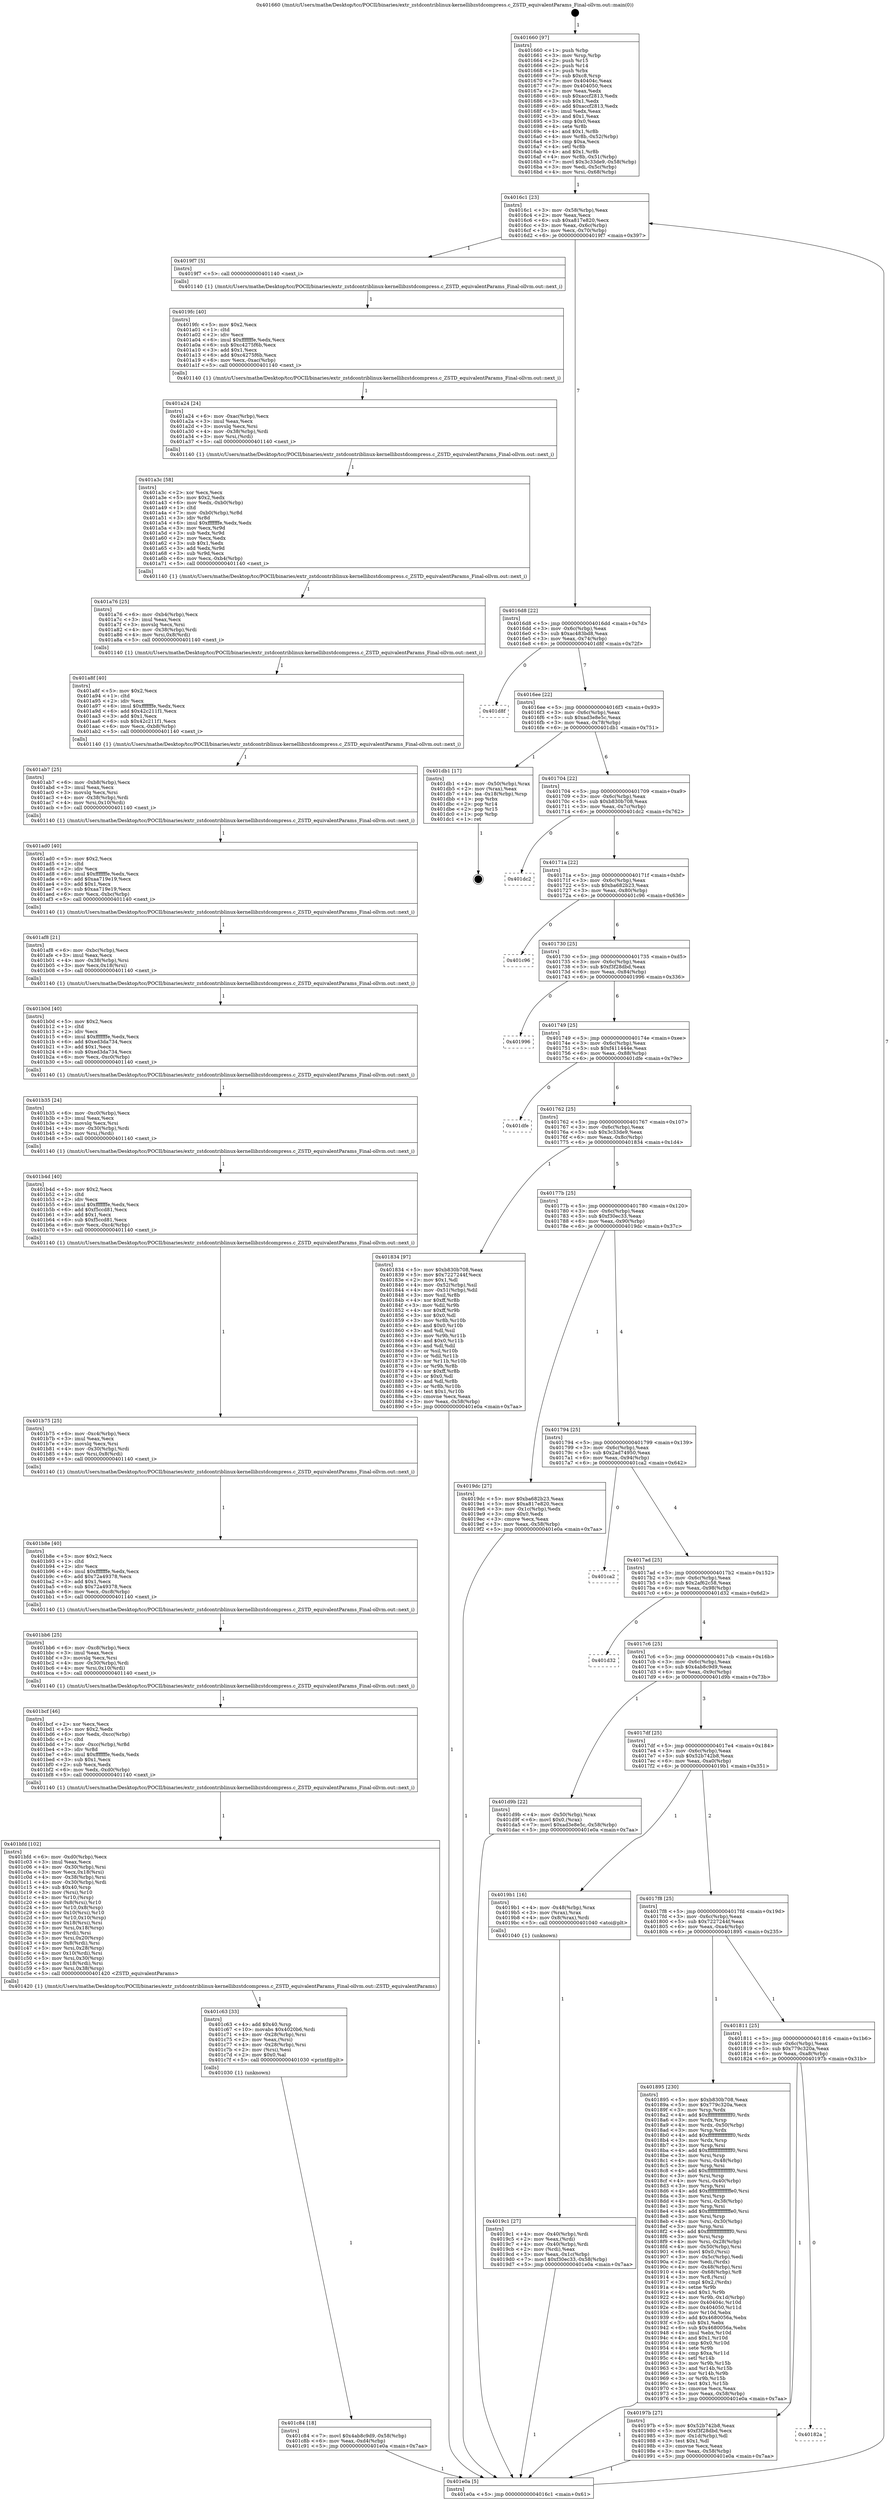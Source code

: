 digraph "0x401660" {
  label = "0x401660 (/mnt/c/Users/mathe/Desktop/tcc/POCII/binaries/extr_zstdcontriblinux-kernellibzstdcompress.c_ZSTD_equivalentParams_Final-ollvm.out::main(0))"
  labelloc = "t"
  node[shape=record]

  Entry [label="",width=0.3,height=0.3,shape=circle,fillcolor=black,style=filled]
  "0x4016c1" [label="{
     0x4016c1 [23]\l
     | [instrs]\l
     &nbsp;&nbsp;0x4016c1 \<+3\>: mov -0x58(%rbp),%eax\l
     &nbsp;&nbsp;0x4016c4 \<+2\>: mov %eax,%ecx\l
     &nbsp;&nbsp;0x4016c6 \<+6\>: sub $0xa817e820,%ecx\l
     &nbsp;&nbsp;0x4016cc \<+3\>: mov %eax,-0x6c(%rbp)\l
     &nbsp;&nbsp;0x4016cf \<+3\>: mov %ecx,-0x70(%rbp)\l
     &nbsp;&nbsp;0x4016d2 \<+6\>: je 00000000004019f7 \<main+0x397\>\l
  }"]
  "0x4019f7" [label="{
     0x4019f7 [5]\l
     | [instrs]\l
     &nbsp;&nbsp;0x4019f7 \<+5\>: call 0000000000401140 \<next_i\>\l
     | [calls]\l
     &nbsp;&nbsp;0x401140 \{1\} (/mnt/c/Users/mathe/Desktop/tcc/POCII/binaries/extr_zstdcontriblinux-kernellibzstdcompress.c_ZSTD_equivalentParams_Final-ollvm.out::next_i)\l
  }"]
  "0x4016d8" [label="{
     0x4016d8 [22]\l
     | [instrs]\l
     &nbsp;&nbsp;0x4016d8 \<+5\>: jmp 00000000004016dd \<main+0x7d\>\l
     &nbsp;&nbsp;0x4016dd \<+3\>: mov -0x6c(%rbp),%eax\l
     &nbsp;&nbsp;0x4016e0 \<+5\>: sub $0xac483bd8,%eax\l
     &nbsp;&nbsp;0x4016e5 \<+3\>: mov %eax,-0x74(%rbp)\l
     &nbsp;&nbsp;0x4016e8 \<+6\>: je 0000000000401d8f \<main+0x72f\>\l
  }"]
  Exit [label="",width=0.3,height=0.3,shape=circle,fillcolor=black,style=filled,peripheries=2]
  "0x401d8f" [label="{
     0x401d8f\l
  }", style=dashed]
  "0x4016ee" [label="{
     0x4016ee [22]\l
     | [instrs]\l
     &nbsp;&nbsp;0x4016ee \<+5\>: jmp 00000000004016f3 \<main+0x93\>\l
     &nbsp;&nbsp;0x4016f3 \<+3\>: mov -0x6c(%rbp),%eax\l
     &nbsp;&nbsp;0x4016f6 \<+5\>: sub $0xad3e8e5c,%eax\l
     &nbsp;&nbsp;0x4016fb \<+3\>: mov %eax,-0x78(%rbp)\l
     &nbsp;&nbsp;0x4016fe \<+6\>: je 0000000000401db1 \<main+0x751\>\l
  }"]
  "0x401c84" [label="{
     0x401c84 [18]\l
     | [instrs]\l
     &nbsp;&nbsp;0x401c84 \<+7\>: movl $0x4ab8c9d9,-0x58(%rbp)\l
     &nbsp;&nbsp;0x401c8b \<+6\>: mov %eax,-0xd4(%rbp)\l
     &nbsp;&nbsp;0x401c91 \<+5\>: jmp 0000000000401e0a \<main+0x7aa\>\l
  }"]
  "0x401db1" [label="{
     0x401db1 [17]\l
     | [instrs]\l
     &nbsp;&nbsp;0x401db1 \<+4\>: mov -0x50(%rbp),%rax\l
     &nbsp;&nbsp;0x401db5 \<+2\>: mov (%rax),%eax\l
     &nbsp;&nbsp;0x401db7 \<+4\>: lea -0x18(%rbp),%rsp\l
     &nbsp;&nbsp;0x401dbb \<+1\>: pop %rbx\l
     &nbsp;&nbsp;0x401dbc \<+2\>: pop %r14\l
     &nbsp;&nbsp;0x401dbe \<+2\>: pop %r15\l
     &nbsp;&nbsp;0x401dc0 \<+1\>: pop %rbp\l
     &nbsp;&nbsp;0x401dc1 \<+1\>: ret\l
  }"]
  "0x401704" [label="{
     0x401704 [22]\l
     | [instrs]\l
     &nbsp;&nbsp;0x401704 \<+5\>: jmp 0000000000401709 \<main+0xa9\>\l
     &nbsp;&nbsp;0x401709 \<+3\>: mov -0x6c(%rbp),%eax\l
     &nbsp;&nbsp;0x40170c \<+5\>: sub $0xb830b708,%eax\l
     &nbsp;&nbsp;0x401711 \<+3\>: mov %eax,-0x7c(%rbp)\l
     &nbsp;&nbsp;0x401714 \<+6\>: je 0000000000401dc2 \<main+0x762\>\l
  }"]
  "0x401c63" [label="{
     0x401c63 [33]\l
     | [instrs]\l
     &nbsp;&nbsp;0x401c63 \<+4\>: add $0x40,%rsp\l
     &nbsp;&nbsp;0x401c67 \<+10\>: movabs $0x4020b6,%rdi\l
     &nbsp;&nbsp;0x401c71 \<+4\>: mov -0x28(%rbp),%rsi\l
     &nbsp;&nbsp;0x401c75 \<+2\>: mov %eax,(%rsi)\l
     &nbsp;&nbsp;0x401c77 \<+4\>: mov -0x28(%rbp),%rsi\l
     &nbsp;&nbsp;0x401c7b \<+2\>: mov (%rsi),%esi\l
     &nbsp;&nbsp;0x401c7d \<+2\>: mov $0x0,%al\l
     &nbsp;&nbsp;0x401c7f \<+5\>: call 0000000000401030 \<printf@plt\>\l
     | [calls]\l
     &nbsp;&nbsp;0x401030 \{1\} (unknown)\l
  }"]
  "0x401dc2" [label="{
     0x401dc2\l
  }", style=dashed]
  "0x40171a" [label="{
     0x40171a [22]\l
     | [instrs]\l
     &nbsp;&nbsp;0x40171a \<+5\>: jmp 000000000040171f \<main+0xbf\>\l
     &nbsp;&nbsp;0x40171f \<+3\>: mov -0x6c(%rbp),%eax\l
     &nbsp;&nbsp;0x401722 \<+5\>: sub $0xba682b23,%eax\l
     &nbsp;&nbsp;0x401727 \<+3\>: mov %eax,-0x80(%rbp)\l
     &nbsp;&nbsp;0x40172a \<+6\>: je 0000000000401c96 \<main+0x636\>\l
  }"]
  "0x401bfd" [label="{
     0x401bfd [102]\l
     | [instrs]\l
     &nbsp;&nbsp;0x401bfd \<+6\>: mov -0xd0(%rbp),%ecx\l
     &nbsp;&nbsp;0x401c03 \<+3\>: imul %eax,%ecx\l
     &nbsp;&nbsp;0x401c06 \<+4\>: mov -0x30(%rbp),%rsi\l
     &nbsp;&nbsp;0x401c0a \<+3\>: mov %ecx,0x18(%rsi)\l
     &nbsp;&nbsp;0x401c0d \<+4\>: mov -0x38(%rbp),%rsi\l
     &nbsp;&nbsp;0x401c11 \<+4\>: mov -0x30(%rbp),%rdi\l
     &nbsp;&nbsp;0x401c15 \<+4\>: sub $0x40,%rsp\l
     &nbsp;&nbsp;0x401c19 \<+3\>: mov (%rsi),%r10\l
     &nbsp;&nbsp;0x401c1c \<+4\>: mov %r10,(%rsp)\l
     &nbsp;&nbsp;0x401c20 \<+4\>: mov 0x8(%rsi),%r10\l
     &nbsp;&nbsp;0x401c24 \<+5\>: mov %r10,0x8(%rsp)\l
     &nbsp;&nbsp;0x401c29 \<+4\>: mov 0x10(%rsi),%r10\l
     &nbsp;&nbsp;0x401c2d \<+5\>: mov %r10,0x10(%rsp)\l
     &nbsp;&nbsp;0x401c32 \<+4\>: mov 0x18(%rsi),%rsi\l
     &nbsp;&nbsp;0x401c36 \<+5\>: mov %rsi,0x18(%rsp)\l
     &nbsp;&nbsp;0x401c3b \<+3\>: mov (%rdi),%rsi\l
     &nbsp;&nbsp;0x401c3e \<+5\>: mov %rsi,0x20(%rsp)\l
     &nbsp;&nbsp;0x401c43 \<+4\>: mov 0x8(%rdi),%rsi\l
     &nbsp;&nbsp;0x401c47 \<+5\>: mov %rsi,0x28(%rsp)\l
     &nbsp;&nbsp;0x401c4c \<+4\>: mov 0x10(%rdi),%rsi\l
     &nbsp;&nbsp;0x401c50 \<+5\>: mov %rsi,0x30(%rsp)\l
     &nbsp;&nbsp;0x401c55 \<+4\>: mov 0x18(%rdi),%rsi\l
     &nbsp;&nbsp;0x401c59 \<+5\>: mov %rsi,0x38(%rsp)\l
     &nbsp;&nbsp;0x401c5e \<+5\>: call 0000000000401420 \<ZSTD_equivalentParams\>\l
     | [calls]\l
     &nbsp;&nbsp;0x401420 \{1\} (/mnt/c/Users/mathe/Desktop/tcc/POCII/binaries/extr_zstdcontriblinux-kernellibzstdcompress.c_ZSTD_equivalentParams_Final-ollvm.out::ZSTD_equivalentParams)\l
  }"]
  "0x401c96" [label="{
     0x401c96\l
  }", style=dashed]
  "0x401730" [label="{
     0x401730 [25]\l
     | [instrs]\l
     &nbsp;&nbsp;0x401730 \<+5\>: jmp 0000000000401735 \<main+0xd5\>\l
     &nbsp;&nbsp;0x401735 \<+3\>: mov -0x6c(%rbp),%eax\l
     &nbsp;&nbsp;0x401738 \<+5\>: sub $0xf3f28dbd,%eax\l
     &nbsp;&nbsp;0x40173d \<+6\>: mov %eax,-0x84(%rbp)\l
     &nbsp;&nbsp;0x401743 \<+6\>: je 0000000000401996 \<main+0x336\>\l
  }"]
  "0x401bcf" [label="{
     0x401bcf [46]\l
     | [instrs]\l
     &nbsp;&nbsp;0x401bcf \<+2\>: xor %ecx,%ecx\l
     &nbsp;&nbsp;0x401bd1 \<+5\>: mov $0x2,%edx\l
     &nbsp;&nbsp;0x401bd6 \<+6\>: mov %edx,-0xcc(%rbp)\l
     &nbsp;&nbsp;0x401bdc \<+1\>: cltd\l
     &nbsp;&nbsp;0x401bdd \<+7\>: mov -0xcc(%rbp),%r8d\l
     &nbsp;&nbsp;0x401be4 \<+3\>: idiv %r8d\l
     &nbsp;&nbsp;0x401be7 \<+6\>: imul $0xfffffffe,%edx,%edx\l
     &nbsp;&nbsp;0x401bed \<+3\>: sub $0x1,%ecx\l
     &nbsp;&nbsp;0x401bf0 \<+2\>: sub %ecx,%edx\l
     &nbsp;&nbsp;0x401bf2 \<+6\>: mov %edx,-0xd0(%rbp)\l
     &nbsp;&nbsp;0x401bf8 \<+5\>: call 0000000000401140 \<next_i\>\l
     | [calls]\l
     &nbsp;&nbsp;0x401140 \{1\} (/mnt/c/Users/mathe/Desktop/tcc/POCII/binaries/extr_zstdcontriblinux-kernellibzstdcompress.c_ZSTD_equivalentParams_Final-ollvm.out::next_i)\l
  }"]
  "0x401996" [label="{
     0x401996\l
  }", style=dashed]
  "0x401749" [label="{
     0x401749 [25]\l
     | [instrs]\l
     &nbsp;&nbsp;0x401749 \<+5\>: jmp 000000000040174e \<main+0xee\>\l
     &nbsp;&nbsp;0x40174e \<+3\>: mov -0x6c(%rbp),%eax\l
     &nbsp;&nbsp;0x401751 \<+5\>: sub $0xf411444e,%eax\l
     &nbsp;&nbsp;0x401756 \<+6\>: mov %eax,-0x88(%rbp)\l
     &nbsp;&nbsp;0x40175c \<+6\>: je 0000000000401dfe \<main+0x79e\>\l
  }"]
  "0x401bb6" [label="{
     0x401bb6 [25]\l
     | [instrs]\l
     &nbsp;&nbsp;0x401bb6 \<+6\>: mov -0xc8(%rbp),%ecx\l
     &nbsp;&nbsp;0x401bbc \<+3\>: imul %eax,%ecx\l
     &nbsp;&nbsp;0x401bbf \<+3\>: movslq %ecx,%rsi\l
     &nbsp;&nbsp;0x401bc2 \<+4\>: mov -0x30(%rbp),%rdi\l
     &nbsp;&nbsp;0x401bc6 \<+4\>: mov %rsi,0x10(%rdi)\l
     &nbsp;&nbsp;0x401bca \<+5\>: call 0000000000401140 \<next_i\>\l
     | [calls]\l
     &nbsp;&nbsp;0x401140 \{1\} (/mnt/c/Users/mathe/Desktop/tcc/POCII/binaries/extr_zstdcontriblinux-kernellibzstdcompress.c_ZSTD_equivalentParams_Final-ollvm.out::next_i)\l
  }"]
  "0x401dfe" [label="{
     0x401dfe\l
  }", style=dashed]
  "0x401762" [label="{
     0x401762 [25]\l
     | [instrs]\l
     &nbsp;&nbsp;0x401762 \<+5\>: jmp 0000000000401767 \<main+0x107\>\l
     &nbsp;&nbsp;0x401767 \<+3\>: mov -0x6c(%rbp),%eax\l
     &nbsp;&nbsp;0x40176a \<+5\>: sub $0x3c33de9,%eax\l
     &nbsp;&nbsp;0x40176f \<+6\>: mov %eax,-0x8c(%rbp)\l
     &nbsp;&nbsp;0x401775 \<+6\>: je 0000000000401834 \<main+0x1d4\>\l
  }"]
  "0x401b8e" [label="{
     0x401b8e [40]\l
     | [instrs]\l
     &nbsp;&nbsp;0x401b8e \<+5\>: mov $0x2,%ecx\l
     &nbsp;&nbsp;0x401b93 \<+1\>: cltd\l
     &nbsp;&nbsp;0x401b94 \<+2\>: idiv %ecx\l
     &nbsp;&nbsp;0x401b96 \<+6\>: imul $0xfffffffe,%edx,%ecx\l
     &nbsp;&nbsp;0x401b9c \<+6\>: add $0x72a49378,%ecx\l
     &nbsp;&nbsp;0x401ba2 \<+3\>: add $0x1,%ecx\l
     &nbsp;&nbsp;0x401ba5 \<+6\>: sub $0x72a49378,%ecx\l
     &nbsp;&nbsp;0x401bab \<+6\>: mov %ecx,-0xc8(%rbp)\l
     &nbsp;&nbsp;0x401bb1 \<+5\>: call 0000000000401140 \<next_i\>\l
     | [calls]\l
     &nbsp;&nbsp;0x401140 \{1\} (/mnt/c/Users/mathe/Desktop/tcc/POCII/binaries/extr_zstdcontriblinux-kernellibzstdcompress.c_ZSTD_equivalentParams_Final-ollvm.out::next_i)\l
  }"]
  "0x401834" [label="{
     0x401834 [97]\l
     | [instrs]\l
     &nbsp;&nbsp;0x401834 \<+5\>: mov $0xb830b708,%eax\l
     &nbsp;&nbsp;0x401839 \<+5\>: mov $0x7227244f,%ecx\l
     &nbsp;&nbsp;0x40183e \<+2\>: mov $0x1,%dl\l
     &nbsp;&nbsp;0x401840 \<+4\>: mov -0x52(%rbp),%sil\l
     &nbsp;&nbsp;0x401844 \<+4\>: mov -0x51(%rbp),%dil\l
     &nbsp;&nbsp;0x401848 \<+3\>: mov %sil,%r8b\l
     &nbsp;&nbsp;0x40184b \<+4\>: xor $0xff,%r8b\l
     &nbsp;&nbsp;0x40184f \<+3\>: mov %dil,%r9b\l
     &nbsp;&nbsp;0x401852 \<+4\>: xor $0xff,%r9b\l
     &nbsp;&nbsp;0x401856 \<+3\>: xor $0x0,%dl\l
     &nbsp;&nbsp;0x401859 \<+3\>: mov %r8b,%r10b\l
     &nbsp;&nbsp;0x40185c \<+4\>: and $0x0,%r10b\l
     &nbsp;&nbsp;0x401860 \<+3\>: and %dl,%sil\l
     &nbsp;&nbsp;0x401863 \<+3\>: mov %r9b,%r11b\l
     &nbsp;&nbsp;0x401866 \<+4\>: and $0x0,%r11b\l
     &nbsp;&nbsp;0x40186a \<+3\>: and %dl,%dil\l
     &nbsp;&nbsp;0x40186d \<+3\>: or %sil,%r10b\l
     &nbsp;&nbsp;0x401870 \<+3\>: or %dil,%r11b\l
     &nbsp;&nbsp;0x401873 \<+3\>: xor %r11b,%r10b\l
     &nbsp;&nbsp;0x401876 \<+3\>: or %r9b,%r8b\l
     &nbsp;&nbsp;0x401879 \<+4\>: xor $0xff,%r8b\l
     &nbsp;&nbsp;0x40187d \<+3\>: or $0x0,%dl\l
     &nbsp;&nbsp;0x401880 \<+3\>: and %dl,%r8b\l
     &nbsp;&nbsp;0x401883 \<+3\>: or %r8b,%r10b\l
     &nbsp;&nbsp;0x401886 \<+4\>: test $0x1,%r10b\l
     &nbsp;&nbsp;0x40188a \<+3\>: cmovne %ecx,%eax\l
     &nbsp;&nbsp;0x40188d \<+3\>: mov %eax,-0x58(%rbp)\l
     &nbsp;&nbsp;0x401890 \<+5\>: jmp 0000000000401e0a \<main+0x7aa\>\l
  }"]
  "0x40177b" [label="{
     0x40177b [25]\l
     | [instrs]\l
     &nbsp;&nbsp;0x40177b \<+5\>: jmp 0000000000401780 \<main+0x120\>\l
     &nbsp;&nbsp;0x401780 \<+3\>: mov -0x6c(%rbp),%eax\l
     &nbsp;&nbsp;0x401783 \<+5\>: sub $0xf30ec33,%eax\l
     &nbsp;&nbsp;0x401788 \<+6\>: mov %eax,-0x90(%rbp)\l
     &nbsp;&nbsp;0x40178e \<+6\>: je 00000000004019dc \<main+0x37c\>\l
  }"]
  "0x401e0a" [label="{
     0x401e0a [5]\l
     | [instrs]\l
     &nbsp;&nbsp;0x401e0a \<+5\>: jmp 00000000004016c1 \<main+0x61\>\l
  }"]
  "0x401660" [label="{
     0x401660 [97]\l
     | [instrs]\l
     &nbsp;&nbsp;0x401660 \<+1\>: push %rbp\l
     &nbsp;&nbsp;0x401661 \<+3\>: mov %rsp,%rbp\l
     &nbsp;&nbsp;0x401664 \<+2\>: push %r15\l
     &nbsp;&nbsp;0x401666 \<+2\>: push %r14\l
     &nbsp;&nbsp;0x401668 \<+1\>: push %rbx\l
     &nbsp;&nbsp;0x401669 \<+7\>: sub $0xc8,%rsp\l
     &nbsp;&nbsp;0x401670 \<+7\>: mov 0x40404c,%eax\l
     &nbsp;&nbsp;0x401677 \<+7\>: mov 0x404050,%ecx\l
     &nbsp;&nbsp;0x40167e \<+2\>: mov %eax,%edx\l
     &nbsp;&nbsp;0x401680 \<+6\>: sub $0xaccf2813,%edx\l
     &nbsp;&nbsp;0x401686 \<+3\>: sub $0x1,%edx\l
     &nbsp;&nbsp;0x401689 \<+6\>: add $0xaccf2813,%edx\l
     &nbsp;&nbsp;0x40168f \<+3\>: imul %edx,%eax\l
     &nbsp;&nbsp;0x401692 \<+3\>: and $0x1,%eax\l
     &nbsp;&nbsp;0x401695 \<+3\>: cmp $0x0,%eax\l
     &nbsp;&nbsp;0x401698 \<+4\>: sete %r8b\l
     &nbsp;&nbsp;0x40169c \<+4\>: and $0x1,%r8b\l
     &nbsp;&nbsp;0x4016a0 \<+4\>: mov %r8b,-0x52(%rbp)\l
     &nbsp;&nbsp;0x4016a4 \<+3\>: cmp $0xa,%ecx\l
     &nbsp;&nbsp;0x4016a7 \<+4\>: setl %r8b\l
     &nbsp;&nbsp;0x4016ab \<+4\>: and $0x1,%r8b\l
     &nbsp;&nbsp;0x4016af \<+4\>: mov %r8b,-0x51(%rbp)\l
     &nbsp;&nbsp;0x4016b3 \<+7\>: movl $0x3c33de9,-0x58(%rbp)\l
     &nbsp;&nbsp;0x4016ba \<+3\>: mov %edi,-0x5c(%rbp)\l
     &nbsp;&nbsp;0x4016bd \<+4\>: mov %rsi,-0x68(%rbp)\l
  }"]
  "0x401b75" [label="{
     0x401b75 [25]\l
     | [instrs]\l
     &nbsp;&nbsp;0x401b75 \<+6\>: mov -0xc4(%rbp),%ecx\l
     &nbsp;&nbsp;0x401b7b \<+3\>: imul %eax,%ecx\l
     &nbsp;&nbsp;0x401b7e \<+3\>: movslq %ecx,%rsi\l
     &nbsp;&nbsp;0x401b81 \<+4\>: mov -0x30(%rbp),%rdi\l
     &nbsp;&nbsp;0x401b85 \<+4\>: mov %rsi,0x8(%rdi)\l
     &nbsp;&nbsp;0x401b89 \<+5\>: call 0000000000401140 \<next_i\>\l
     | [calls]\l
     &nbsp;&nbsp;0x401140 \{1\} (/mnt/c/Users/mathe/Desktop/tcc/POCII/binaries/extr_zstdcontriblinux-kernellibzstdcompress.c_ZSTD_equivalentParams_Final-ollvm.out::next_i)\l
  }"]
  "0x4019dc" [label="{
     0x4019dc [27]\l
     | [instrs]\l
     &nbsp;&nbsp;0x4019dc \<+5\>: mov $0xba682b23,%eax\l
     &nbsp;&nbsp;0x4019e1 \<+5\>: mov $0xa817e820,%ecx\l
     &nbsp;&nbsp;0x4019e6 \<+3\>: mov -0x1c(%rbp),%edx\l
     &nbsp;&nbsp;0x4019e9 \<+3\>: cmp $0x0,%edx\l
     &nbsp;&nbsp;0x4019ec \<+3\>: cmove %ecx,%eax\l
     &nbsp;&nbsp;0x4019ef \<+3\>: mov %eax,-0x58(%rbp)\l
     &nbsp;&nbsp;0x4019f2 \<+5\>: jmp 0000000000401e0a \<main+0x7aa\>\l
  }"]
  "0x401794" [label="{
     0x401794 [25]\l
     | [instrs]\l
     &nbsp;&nbsp;0x401794 \<+5\>: jmp 0000000000401799 \<main+0x139\>\l
     &nbsp;&nbsp;0x401799 \<+3\>: mov -0x6c(%rbp),%eax\l
     &nbsp;&nbsp;0x40179c \<+5\>: sub $0x2ad74950,%eax\l
     &nbsp;&nbsp;0x4017a1 \<+6\>: mov %eax,-0x94(%rbp)\l
     &nbsp;&nbsp;0x4017a7 \<+6\>: je 0000000000401ca2 \<main+0x642\>\l
  }"]
  "0x401b4d" [label="{
     0x401b4d [40]\l
     | [instrs]\l
     &nbsp;&nbsp;0x401b4d \<+5\>: mov $0x2,%ecx\l
     &nbsp;&nbsp;0x401b52 \<+1\>: cltd\l
     &nbsp;&nbsp;0x401b53 \<+2\>: idiv %ecx\l
     &nbsp;&nbsp;0x401b55 \<+6\>: imul $0xfffffffe,%edx,%ecx\l
     &nbsp;&nbsp;0x401b5b \<+6\>: add $0xf5ccd81,%ecx\l
     &nbsp;&nbsp;0x401b61 \<+3\>: add $0x1,%ecx\l
     &nbsp;&nbsp;0x401b64 \<+6\>: sub $0xf5ccd81,%ecx\l
     &nbsp;&nbsp;0x401b6a \<+6\>: mov %ecx,-0xc4(%rbp)\l
     &nbsp;&nbsp;0x401b70 \<+5\>: call 0000000000401140 \<next_i\>\l
     | [calls]\l
     &nbsp;&nbsp;0x401140 \{1\} (/mnt/c/Users/mathe/Desktop/tcc/POCII/binaries/extr_zstdcontriblinux-kernellibzstdcompress.c_ZSTD_equivalentParams_Final-ollvm.out::next_i)\l
  }"]
  "0x401ca2" [label="{
     0x401ca2\l
  }", style=dashed]
  "0x4017ad" [label="{
     0x4017ad [25]\l
     | [instrs]\l
     &nbsp;&nbsp;0x4017ad \<+5\>: jmp 00000000004017b2 \<main+0x152\>\l
     &nbsp;&nbsp;0x4017b2 \<+3\>: mov -0x6c(%rbp),%eax\l
     &nbsp;&nbsp;0x4017b5 \<+5\>: sub $0x2af62c58,%eax\l
     &nbsp;&nbsp;0x4017ba \<+6\>: mov %eax,-0x98(%rbp)\l
     &nbsp;&nbsp;0x4017c0 \<+6\>: je 0000000000401d32 \<main+0x6d2\>\l
  }"]
  "0x401b35" [label="{
     0x401b35 [24]\l
     | [instrs]\l
     &nbsp;&nbsp;0x401b35 \<+6\>: mov -0xc0(%rbp),%ecx\l
     &nbsp;&nbsp;0x401b3b \<+3\>: imul %eax,%ecx\l
     &nbsp;&nbsp;0x401b3e \<+3\>: movslq %ecx,%rsi\l
     &nbsp;&nbsp;0x401b41 \<+4\>: mov -0x30(%rbp),%rdi\l
     &nbsp;&nbsp;0x401b45 \<+3\>: mov %rsi,(%rdi)\l
     &nbsp;&nbsp;0x401b48 \<+5\>: call 0000000000401140 \<next_i\>\l
     | [calls]\l
     &nbsp;&nbsp;0x401140 \{1\} (/mnt/c/Users/mathe/Desktop/tcc/POCII/binaries/extr_zstdcontriblinux-kernellibzstdcompress.c_ZSTD_equivalentParams_Final-ollvm.out::next_i)\l
  }"]
  "0x401d32" [label="{
     0x401d32\l
  }", style=dashed]
  "0x4017c6" [label="{
     0x4017c6 [25]\l
     | [instrs]\l
     &nbsp;&nbsp;0x4017c6 \<+5\>: jmp 00000000004017cb \<main+0x16b\>\l
     &nbsp;&nbsp;0x4017cb \<+3\>: mov -0x6c(%rbp),%eax\l
     &nbsp;&nbsp;0x4017ce \<+5\>: sub $0x4ab8c9d9,%eax\l
     &nbsp;&nbsp;0x4017d3 \<+6\>: mov %eax,-0x9c(%rbp)\l
     &nbsp;&nbsp;0x4017d9 \<+6\>: je 0000000000401d9b \<main+0x73b\>\l
  }"]
  "0x401b0d" [label="{
     0x401b0d [40]\l
     | [instrs]\l
     &nbsp;&nbsp;0x401b0d \<+5\>: mov $0x2,%ecx\l
     &nbsp;&nbsp;0x401b12 \<+1\>: cltd\l
     &nbsp;&nbsp;0x401b13 \<+2\>: idiv %ecx\l
     &nbsp;&nbsp;0x401b15 \<+6\>: imul $0xfffffffe,%edx,%ecx\l
     &nbsp;&nbsp;0x401b1b \<+6\>: add $0xed3da734,%ecx\l
     &nbsp;&nbsp;0x401b21 \<+3\>: add $0x1,%ecx\l
     &nbsp;&nbsp;0x401b24 \<+6\>: sub $0xed3da734,%ecx\l
     &nbsp;&nbsp;0x401b2a \<+6\>: mov %ecx,-0xc0(%rbp)\l
     &nbsp;&nbsp;0x401b30 \<+5\>: call 0000000000401140 \<next_i\>\l
     | [calls]\l
     &nbsp;&nbsp;0x401140 \{1\} (/mnt/c/Users/mathe/Desktop/tcc/POCII/binaries/extr_zstdcontriblinux-kernellibzstdcompress.c_ZSTD_equivalentParams_Final-ollvm.out::next_i)\l
  }"]
  "0x401d9b" [label="{
     0x401d9b [22]\l
     | [instrs]\l
     &nbsp;&nbsp;0x401d9b \<+4\>: mov -0x50(%rbp),%rax\l
     &nbsp;&nbsp;0x401d9f \<+6\>: movl $0x0,(%rax)\l
     &nbsp;&nbsp;0x401da5 \<+7\>: movl $0xad3e8e5c,-0x58(%rbp)\l
     &nbsp;&nbsp;0x401dac \<+5\>: jmp 0000000000401e0a \<main+0x7aa\>\l
  }"]
  "0x4017df" [label="{
     0x4017df [25]\l
     | [instrs]\l
     &nbsp;&nbsp;0x4017df \<+5\>: jmp 00000000004017e4 \<main+0x184\>\l
     &nbsp;&nbsp;0x4017e4 \<+3\>: mov -0x6c(%rbp),%eax\l
     &nbsp;&nbsp;0x4017e7 \<+5\>: sub $0x52b742b8,%eax\l
     &nbsp;&nbsp;0x4017ec \<+6\>: mov %eax,-0xa0(%rbp)\l
     &nbsp;&nbsp;0x4017f2 \<+6\>: je 00000000004019b1 \<main+0x351\>\l
  }"]
  "0x401af8" [label="{
     0x401af8 [21]\l
     | [instrs]\l
     &nbsp;&nbsp;0x401af8 \<+6\>: mov -0xbc(%rbp),%ecx\l
     &nbsp;&nbsp;0x401afe \<+3\>: imul %eax,%ecx\l
     &nbsp;&nbsp;0x401b01 \<+4\>: mov -0x38(%rbp),%rsi\l
     &nbsp;&nbsp;0x401b05 \<+3\>: mov %ecx,0x18(%rsi)\l
     &nbsp;&nbsp;0x401b08 \<+5\>: call 0000000000401140 \<next_i\>\l
     | [calls]\l
     &nbsp;&nbsp;0x401140 \{1\} (/mnt/c/Users/mathe/Desktop/tcc/POCII/binaries/extr_zstdcontriblinux-kernellibzstdcompress.c_ZSTD_equivalentParams_Final-ollvm.out::next_i)\l
  }"]
  "0x4019b1" [label="{
     0x4019b1 [16]\l
     | [instrs]\l
     &nbsp;&nbsp;0x4019b1 \<+4\>: mov -0x48(%rbp),%rax\l
     &nbsp;&nbsp;0x4019b5 \<+3\>: mov (%rax),%rax\l
     &nbsp;&nbsp;0x4019b8 \<+4\>: mov 0x8(%rax),%rdi\l
     &nbsp;&nbsp;0x4019bc \<+5\>: call 0000000000401040 \<atoi@plt\>\l
     | [calls]\l
     &nbsp;&nbsp;0x401040 \{1\} (unknown)\l
  }"]
  "0x4017f8" [label="{
     0x4017f8 [25]\l
     | [instrs]\l
     &nbsp;&nbsp;0x4017f8 \<+5\>: jmp 00000000004017fd \<main+0x19d\>\l
     &nbsp;&nbsp;0x4017fd \<+3\>: mov -0x6c(%rbp),%eax\l
     &nbsp;&nbsp;0x401800 \<+5\>: sub $0x7227244f,%eax\l
     &nbsp;&nbsp;0x401805 \<+6\>: mov %eax,-0xa4(%rbp)\l
     &nbsp;&nbsp;0x40180b \<+6\>: je 0000000000401895 \<main+0x235\>\l
  }"]
  "0x401ad0" [label="{
     0x401ad0 [40]\l
     | [instrs]\l
     &nbsp;&nbsp;0x401ad0 \<+5\>: mov $0x2,%ecx\l
     &nbsp;&nbsp;0x401ad5 \<+1\>: cltd\l
     &nbsp;&nbsp;0x401ad6 \<+2\>: idiv %ecx\l
     &nbsp;&nbsp;0x401ad8 \<+6\>: imul $0xfffffffe,%edx,%ecx\l
     &nbsp;&nbsp;0x401ade \<+6\>: add $0xaa719e19,%ecx\l
     &nbsp;&nbsp;0x401ae4 \<+3\>: add $0x1,%ecx\l
     &nbsp;&nbsp;0x401ae7 \<+6\>: sub $0xaa719e19,%ecx\l
     &nbsp;&nbsp;0x401aed \<+6\>: mov %ecx,-0xbc(%rbp)\l
     &nbsp;&nbsp;0x401af3 \<+5\>: call 0000000000401140 \<next_i\>\l
     | [calls]\l
     &nbsp;&nbsp;0x401140 \{1\} (/mnt/c/Users/mathe/Desktop/tcc/POCII/binaries/extr_zstdcontriblinux-kernellibzstdcompress.c_ZSTD_equivalentParams_Final-ollvm.out::next_i)\l
  }"]
  "0x401895" [label="{
     0x401895 [230]\l
     | [instrs]\l
     &nbsp;&nbsp;0x401895 \<+5\>: mov $0xb830b708,%eax\l
     &nbsp;&nbsp;0x40189a \<+5\>: mov $0x779c320a,%ecx\l
     &nbsp;&nbsp;0x40189f \<+3\>: mov %rsp,%rdx\l
     &nbsp;&nbsp;0x4018a2 \<+4\>: add $0xfffffffffffffff0,%rdx\l
     &nbsp;&nbsp;0x4018a6 \<+3\>: mov %rdx,%rsp\l
     &nbsp;&nbsp;0x4018a9 \<+4\>: mov %rdx,-0x50(%rbp)\l
     &nbsp;&nbsp;0x4018ad \<+3\>: mov %rsp,%rdx\l
     &nbsp;&nbsp;0x4018b0 \<+4\>: add $0xfffffffffffffff0,%rdx\l
     &nbsp;&nbsp;0x4018b4 \<+3\>: mov %rdx,%rsp\l
     &nbsp;&nbsp;0x4018b7 \<+3\>: mov %rsp,%rsi\l
     &nbsp;&nbsp;0x4018ba \<+4\>: add $0xfffffffffffffff0,%rsi\l
     &nbsp;&nbsp;0x4018be \<+3\>: mov %rsi,%rsp\l
     &nbsp;&nbsp;0x4018c1 \<+4\>: mov %rsi,-0x48(%rbp)\l
     &nbsp;&nbsp;0x4018c5 \<+3\>: mov %rsp,%rsi\l
     &nbsp;&nbsp;0x4018c8 \<+4\>: add $0xfffffffffffffff0,%rsi\l
     &nbsp;&nbsp;0x4018cc \<+3\>: mov %rsi,%rsp\l
     &nbsp;&nbsp;0x4018cf \<+4\>: mov %rsi,-0x40(%rbp)\l
     &nbsp;&nbsp;0x4018d3 \<+3\>: mov %rsp,%rsi\l
     &nbsp;&nbsp;0x4018d6 \<+4\>: add $0xffffffffffffffe0,%rsi\l
     &nbsp;&nbsp;0x4018da \<+3\>: mov %rsi,%rsp\l
     &nbsp;&nbsp;0x4018dd \<+4\>: mov %rsi,-0x38(%rbp)\l
     &nbsp;&nbsp;0x4018e1 \<+3\>: mov %rsp,%rsi\l
     &nbsp;&nbsp;0x4018e4 \<+4\>: add $0xffffffffffffffe0,%rsi\l
     &nbsp;&nbsp;0x4018e8 \<+3\>: mov %rsi,%rsp\l
     &nbsp;&nbsp;0x4018eb \<+4\>: mov %rsi,-0x30(%rbp)\l
     &nbsp;&nbsp;0x4018ef \<+3\>: mov %rsp,%rsi\l
     &nbsp;&nbsp;0x4018f2 \<+4\>: add $0xfffffffffffffff0,%rsi\l
     &nbsp;&nbsp;0x4018f6 \<+3\>: mov %rsi,%rsp\l
     &nbsp;&nbsp;0x4018f9 \<+4\>: mov %rsi,-0x28(%rbp)\l
     &nbsp;&nbsp;0x4018fd \<+4\>: mov -0x50(%rbp),%rsi\l
     &nbsp;&nbsp;0x401901 \<+6\>: movl $0x0,(%rsi)\l
     &nbsp;&nbsp;0x401907 \<+3\>: mov -0x5c(%rbp),%edi\l
     &nbsp;&nbsp;0x40190a \<+2\>: mov %edi,(%rdx)\l
     &nbsp;&nbsp;0x40190c \<+4\>: mov -0x48(%rbp),%rsi\l
     &nbsp;&nbsp;0x401910 \<+4\>: mov -0x68(%rbp),%r8\l
     &nbsp;&nbsp;0x401914 \<+3\>: mov %r8,(%rsi)\l
     &nbsp;&nbsp;0x401917 \<+3\>: cmpl $0x2,(%rdx)\l
     &nbsp;&nbsp;0x40191a \<+4\>: setne %r9b\l
     &nbsp;&nbsp;0x40191e \<+4\>: and $0x1,%r9b\l
     &nbsp;&nbsp;0x401922 \<+4\>: mov %r9b,-0x1d(%rbp)\l
     &nbsp;&nbsp;0x401926 \<+8\>: mov 0x40404c,%r10d\l
     &nbsp;&nbsp;0x40192e \<+8\>: mov 0x404050,%r11d\l
     &nbsp;&nbsp;0x401936 \<+3\>: mov %r10d,%ebx\l
     &nbsp;&nbsp;0x401939 \<+6\>: add $0x4680056a,%ebx\l
     &nbsp;&nbsp;0x40193f \<+3\>: sub $0x1,%ebx\l
     &nbsp;&nbsp;0x401942 \<+6\>: sub $0x4680056a,%ebx\l
     &nbsp;&nbsp;0x401948 \<+4\>: imul %ebx,%r10d\l
     &nbsp;&nbsp;0x40194c \<+4\>: and $0x1,%r10d\l
     &nbsp;&nbsp;0x401950 \<+4\>: cmp $0x0,%r10d\l
     &nbsp;&nbsp;0x401954 \<+4\>: sete %r9b\l
     &nbsp;&nbsp;0x401958 \<+4\>: cmp $0xa,%r11d\l
     &nbsp;&nbsp;0x40195c \<+4\>: setl %r14b\l
     &nbsp;&nbsp;0x401960 \<+3\>: mov %r9b,%r15b\l
     &nbsp;&nbsp;0x401963 \<+3\>: and %r14b,%r15b\l
     &nbsp;&nbsp;0x401966 \<+3\>: xor %r14b,%r9b\l
     &nbsp;&nbsp;0x401969 \<+3\>: or %r9b,%r15b\l
     &nbsp;&nbsp;0x40196c \<+4\>: test $0x1,%r15b\l
     &nbsp;&nbsp;0x401970 \<+3\>: cmovne %ecx,%eax\l
     &nbsp;&nbsp;0x401973 \<+3\>: mov %eax,-0x58(%rbp)\l
     &nbsp;&nbsp;0x401976 \<+5\>: jmp 0000000000401e0a \<main+0x7aa\>\l
  }"]
  "0x401811" [label="{
     0x401811 [25]\l
     | [instrs]\l
     &nbsp;&nbsp;0x401811 \<+5\>: jmp 0000000000401816 \<main+0x1b6\>\l
     &nbsp;&nbsp;0x401816 \<+3\>: mov -0x6c(%rbp),%eax\l
     &nbsp;&nbsp;0x401819 \<+5\>: sub $0x779c320a,%eax\l
     &nbsp;&nbsp;0x40181e \<+6\>: mov %eax,-0xa8(%rbp)\l
     &nbsp;&nbsp;0x401824 \<+6\>: je 000000000040197b \<main+0x31b\>\l
  }"]
  "0x401ab7" [label="{
     0x401ab7 [25]\l
     | [instrs]\l
     &nbsp;&nbsp;0x401ab7 \<+6\>: mov -0xb8(%rbp),%ecx\l
     &nbsp;&nbsp;0x401abd \<+3\>: imul %eax,%ecx\l
     &nbsp;&nbsp;0x401ac0 \<+3\>: movslq %ecx,%rsi\l
     &nbsp;&nbsp;0x401ac3 \<+4\>: mov -0x38(%rbp),%rdi\l
     &nbsp;&nbsp;0x401ac7 \<+4\>: mov %rsi,0x10(%rdi)\l
     &nbsp;&nbsp;0x401acb \<+5\>: call 0000000000401140 \<next_i\>\l
     | [calls]\l
     &nbsp;&nbsp;0x401140 \{1\} (/mnt/c/Users/mathe/Desktop/tcc/POCII/binaries/extr_zstdcontriblinux-kernellibzstdcompress.c_ZSTD_equivalentParams_Final-ollvm.out::next_i)\l
  }"]
  "0x40197b" [label="{
     0x40197b [27]\l
     | [instrs]\l
     &nbsp;&nbsp;0x40197b \<+5\>: mov $0x52b742b8,%eax\l
     &nbsp;&nbsp;0x401980 \<+5\>: mov $0xf3f28dbd,%ecx\l
     &nbsp;&nbsp;0x401985 \<+3\>: mov -0x1d(%rbp),%dl\l
     &nbsp;&nbsp;0x401988 \<+3\>: test $0x1,%dl\l
     &nbsp;&nbsp;0x40198b \<+3\>: cmovne %ecx,%eax\l
     &nbsp;&nbsp;0x40198e \<+3\>: mov %eax,-0x58(%rbp)\l
     &nbsp;&nbsp;0x401991 \<+5\>: jmp 0000000000401e0a \<main+0x7aa\>\l
  }"]
  "0x40182a" [label="{
     0x40182a\l
  }", style=dashed]
  "0x4019c1" [label="{
     0x4019c1 [27]\l
     | [instrs]\l
     &nbsp;&nbsp;0x4019c1 \<+4\>: mov -0x40(%rbp),%rdi\l
     &nbsp;&nbsp;0x4019c5 \<+2\>: mov %eax,(%rdi)\l
     &nbsp;&nbsp;0x4019c7 \<+4\>: mov -0x40(%rbp),%rdi\l
     &nbsp;&nbsp;0x4019cb \<+2\>: mov (%rdi),%eax\l
     &nbsp;&nbsp;0x4019cd \<+3\>: mov %eax,-0x1c(%rbp)\l
     &nbsp;&nbsp;0x4019d0 \<+7\>: movl $0xf30ec33,-0x58(%rbp)\l
     &nbsp;&nbsp;0x4019d7 \<+5\>: jmp 0000000000401e0a \<main+0x7aa\>\l
  }"]
  "0x4019fc" [label="{
     0x4019fc [40]\l
     | [instrs]\l
     &nbsp;&nbsp;0x4019fc \<+5\>: mov $0x2,%ecx\l
     &nbsp;&nbsp;0x401a01 \<+1\>: cltd\l
     &nbsp;&nbsp;0x401a02 \<+2\>: idiv %ecx\l
     &nbsp;&nbsp;0x401a04 \<+6\>: imul $0xfffffffe,%edx,%ecx\l
     &nbsp;&nbsp;0x401a0a \<+6\>: sub $0xc4275f6b,%ecx\l
     &nbsp;&nbsp;0x401a10 \<+3\>: add $0x1,%ecx\l
     &nbsp;&nbsp;0x401a13 \<+6\>: add $0xc4275f6b,%ecx\l
     &nbsp;&nbsp;0x401a19 \<+6\>: mov %ecx,-0xac(%rbp)\l
     &nbsp;&nbsp;0x401a1f \<+5\>: call 0000000000401140 \<next_i\>\l
     | [calls]\l
     &nbsp;&nbsp;0x401140 \{1\} (/mnt/c/Users/mathe/Desktop/tcc/POCII/binaries/extr_zstdcontriblinux-kernellibzstdcompress.c_ZSTD_equivalentParams_Final-ollvm.out::next_i)\l
  }"]
  "0x401a24" [label="{
     0x401a24 [24]\l
     | [instrs]\l
     &nbsp;&nbsp;0x401a24 \<+6\>: mov -0xac(%rbp),%ecx\l
     &nbsp;&nbsp;0x401a2a \<+3\>: imul %eax,%ecx\l
     &nbsp;&nbsp;0x401a2d \<+3\>: movslq %ecx,%rsi\l
     &nbsp;&nbsp;0x401a30 \<+4\>: mov -0x38(%rbp),%rdi\l
     &nbsp;&nbsp;0x401a34 \<+3\>: mov %rsi,(%rdi)\l
     &nbsp;&nbsp;0x401a37 \<+5\>: call 0000000000401140 \<next_i\>\l
     | [calls]\l
     &nbsp;&nbsp;0x401140 \{1\} (/mnt/c/Users/mathe/Desktop/tcc/POCII/binaries/extr_zstdcontriblinux-kernellibzstdcompress.c_ZSTD_equivalentParams_Final-ollvm.out::next_i)\l
  }"]
  "0x401a3c" [label="{
     0x401a3c [58]\l
     | [instrs]\l
     &nbsp;&nbsp;0x401a3c \<+2\>: xor %ecx,%ecx\l
     &nbsp;&nbsp;0x401a3e \<+5\>: mov $0x2,%edx\l
     &nbsp;&nbsp;0x401a43 \<+6\>: mov %edx,-0xb0(%rbp)\l
     &nbsp;&nbsp;0x401a49 \<+1\>: cltd\l
     &nbsp;&nbsp;0x401a4a \<+7\>: mov -0xb0(%rbp),%r8d\l
     &nbsp;&nbsp;0x401a51 \<+3\>: idiv %r8d\l
     &nbsp;&nbsp;0x401a54 \<+6\>: imul $0xfffffffe,%edx,%edx\l
     &nbsp;&nbsp;0x401a5a \<+3\>: mov %ecx,%r9d\l
     &nbsp;&nbsp;0x401a5d \<+3\>: sub %edx,%r9d\l
     &nbsp;&nbsp;0x401a60 \<+2\>: mov %ecx,%edx\l
     &nbsp;&nbsp;0x401a62 \<+3\>: sub $0x1,%edx\l
     &nbsp;&nbsp;0x401a65 \<+3\>: add %edx,%r9d\l
     &nbsp;&nbsp;0x401a68 \<+3\>: sub %r9d,%ecx\l
     &nbsp;&nbsp;0x401a6b \<+6\>: mov %ecx,-0xb4(%rbp)\l
     &nbsp;&nbsp;0x401a71 \<+5\>: call 0000000000401140 \<next_i\>\l
     | [calls]\l
     &nbsp;&nbsp;0x401140 \{1\} (/mnt/c/Users/mathe/Desktop/tcc/POCII/binaries/extr_zstdcontriblinux-kernellibzstdcompress.c_ZSTD_equivalentParams_Final-ollvm.out::next_i)\l
  }"]
  "0x401a76" [label="{
     0x401a76 [25]\l
     | [instrs]\l
     &nbsp;&nbsp;0x401a76 \<+6\>: mov -0xb4(%rbp),%ecx\l
     &nbsp;&nbsp;0x401a7c \<+3\>: imul %eax,%ecx\l
     &nbsp;&nbsp;0x401a7f \<+3\>: movslq %ecx,%rsi\l
     &nbsp;&nbsp;0x401a82 \<+4\>: mov -0x38(%rbp),%rdi\l
     &nbsp;&nbsp;0x401a86 \<+4\>: mov %rsi,0x8(%rdi)\l
     &nbsp;&nbsp;0x401a8a \<+5\>: call 0000000000401140 \<next_i\>\l
     | [calls]\l
     &nbsp;&nbsp;0x401140 \{1\} (/mnt/c/Users/mathe/Desktop/tcc/POCII/binaries/extr_zstdcontriblinux-kernellibzstdcompress.c_ZSTD_equivalentParams_Final-ollvm.out::next_i)\l
  }"]
  "0x401a8f" [label="{
     0x401a8f [40]\l
     | [instrs]\l
     &nbsp;&nbsp;0x401a8f \<+5\>: mov $0x2,%ecx\l
     &nbsp;&nbsp;0x401a94 \<+1\>: cltd\l
     &nbsp;&nbsp;0x401a95 \<+2\>: idiv %ecx\l
     &nbsp;&nbsp;0x401a97 \<+6\>: imul $0xfffffffe,%edx,%ecx\l
     &nbsp;&nbsp;0x401a9d \<+6\>: add $0x42c211f1,%ecx\l
     &nbsp;&nbsp;0x401aa3 \<+3\>: add $0x1,%ecx\l
     &nbsp;&nbsp;0x401aa6 \<+6\>: sub $0x42c211f1,%ecx\l
     &nbsp;&nbsp;0x401aac \<+6\>: mov %ecx,-0xb8(%rbp)\l
     &nbsp;&nbsp;0x401ab2 \<+5\>: call 0000000000401140 \<next_i\>\l
     | [calls]\l
     &nbsp;&nbsp;0x401140 \{1\} (/mnt/c/Users/mathe/Desktop/tcc/POCII/binaries/extr_zstdcontriblinux-kernellibzstdcompress.c_ZSTD_equivalentParams_Final-ollvm.out::next_i)\l
  }"]
  Entry -> "0x401660" [label=" 1"]
  "0x4016c1" -> "0x4019f7" [label=" 1"]
  "0x4016c1" -> "0x4016d8" [label=" 7"]
  "0x401db1" -> Exit [label=" 1"]
  "0x4016d8" -> "0x401d8f" [label=" 0"]
  "0x4016d8" -> "0x4016ee" [label=" 7"]
  "0x401d9b" -> "0x401e0a" [label=" 1"]
  "0x4016ee" -> "0x401db1" [label=" 1"]
  "0x4016ee" -> "0x401704" [label=" 6"]
  "0x401c84" -> "0x401e0a" [label=" 1"]
  "0x401704" -> "0x401dc2" [label=" 0"]
  "0x401704" -> "0x40171a" [label=" 6"]
  "0x401c63" -> "0x401c84" [label=" 1"]
  "0x40171a" -> "0x401c96" [label=" 0"]
  "0x40171a" -> "0x401730" [label=" 6"]
  "0x401bfd" -> "0x401c63" [label=" 1"]
  "0x401730" -> "0x401996" [label=" 0"]
  "0x401730" -> "0x401749" [label=" 6"]
  "0x401bcf" -> "0x401bfd" [label=" 1"]
  "0x401749" -> "0x401dfe" [label=" 0"]
  "0x401749" -> "0x401762" [label=" 6"]
  "0x401bb6" -> "0x401bcf" [label=" 1"]
  "0x401762" -> "0x401834" [label=" 1"]
  "0x401762" -> "0x40177b" [label=" 5"]
  "0x401834" -> "0x401e0a" [label=" 1"]
  "0x401660" -> "0x4016c1" [label=" 1"]
  "0x401e0a" -> "0x4016c1" [label=" 7"]
  "0x401b8e" -> "0x401bb6" [label=" 1"]
  "0x40177b" -> "0x4019dc" [label=" 1"]
  "0x40177b" -> "0x401794" [label=" 4"]
  "0x401b75" -> "0x401b8e" [label=" 1"]
  "0x401794" -> "0x401ca2" [label=" 0"]
  "0x401794" -> "0x4017ad" [label=" 4"]
  "0x401b4d" -> "0x401b75" [label=" 1"]
  "0x4017ad" -> "0x401d32" [label=" 0"]
  "0x4017ad" -> "0x4017c6" [label=" 4"]
  "0x401b35" -> "0x401b4d" [label=" 1"]
  "0x4017c6" -> "0x401d9b" [label=" 1"]
  "0x4017c6" -> "0x4017df" [label=" 3"]
  "0x401b0d" -> "0x401b35" [label=" 1"]
  "0x4017df" -> "0x4019b1" [label=" 1"]
  "0x4017df" -> "0x4017f8" [label=" 2"]
  "0x401af8" -> "0x401b0d" [label=" 1"]
  "0x4017f8" -> "0x401895" [label=" 1"]
  "0x4017f8" -> "0x401811" [label=" 1"]
  "0x401895" -> "0x401e0a" [label=" 1"]
  "0x401ad0" -> "0x401af8" [label=" 1"]
  "0x401811" -> "0x40197b" [label=" 1"]
  "0x401811" -> "0x40182a" [label=" 0"]
  "0x40197b" -> "0x401e0a" [label=" 1"]
  "0x4019b1" -> "0x4019c1" [label=" 1"]
  "0x4019c1" -> "0x401e0a" [label=" 1"]
  "0x4019dc" -> "0x401e0a" [label=" 1"]
  "0x4019f7" -> "0x4019fc" [label=" 1"]
  "0x4019fc" -> "0x401a24" [label=" 1"]
  "0x401a24" -> "0x401a3c" [label=" 1"]
  "0x401a3c" -> "0x401a76" [label=" 1"]
  "0x401a76" -> "0x401a8f" [label=" 1"]
  "0x401a8f" -> "0x401ab7" [label=" 1"]
  "0x401ab7" -> "0x401ad0" [label=" 1"]
}
